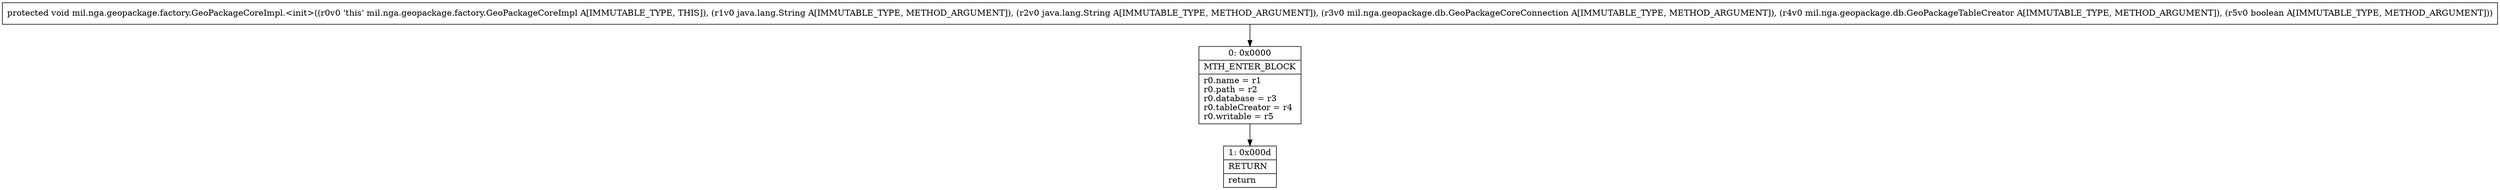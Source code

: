 digraph "CFG formil.nga.geopackage.factory.GeoPackageCoreImpl.\<init\>(Ljava\/lang\/String;Ljava\/lang\/String;Lmil\/nga\/geopackage\/db\/GeoPackageCoreConnection;Lmil\/nga\/geopackage\/db\/GeoPackageTableCreator;Z)V" {
Node_0 [shape=record,label="{0\:\ 0x0000|MTH_ENTER_BLOCK\l|r0.name = r1\lr0.path = r2\lr0.database = r3\lr0.tableCreator = r4\lr0.writable = r5\l}"];
Node_1 [shape=record,label="{1\:\ 0x000d|RETURN\l|return\l}"];
MethodNode[shape=record,label="{protected void mil.nga.geopackage.factory.GeoPackageCoreImpl.\<init\>((r0v0 'this' mil.nga.geopackage.factory.GeoPackageCoreImpl A[IMMUTABLE_TYPE, THIS]), (r1v0 java.lang.String A[IMMUTABLE_TYPE, METHOD_ARGUMENT]), (r2v0 java.lang.String A[IMMUTABLE_TYPE, METHOD_ARGUMENT]), (r3v0 mil.nga.geopackage.db.GeoPackageCoreConnection A[IMMUTABLE_TYPE, METHOD_ARGUMENT]), (r4v0 mil.nga.geopackage.db.GeoPackageTableCreator A[IMMUTABLE_TYPE, METHOD_ARGUMENT]), (r5v0 boolean A[IMMUTABLE_TYPE, METHOD_ARGUMENT])) }"];
MethodNode -> Node_0;
Node_0 -> Node_1;
}

